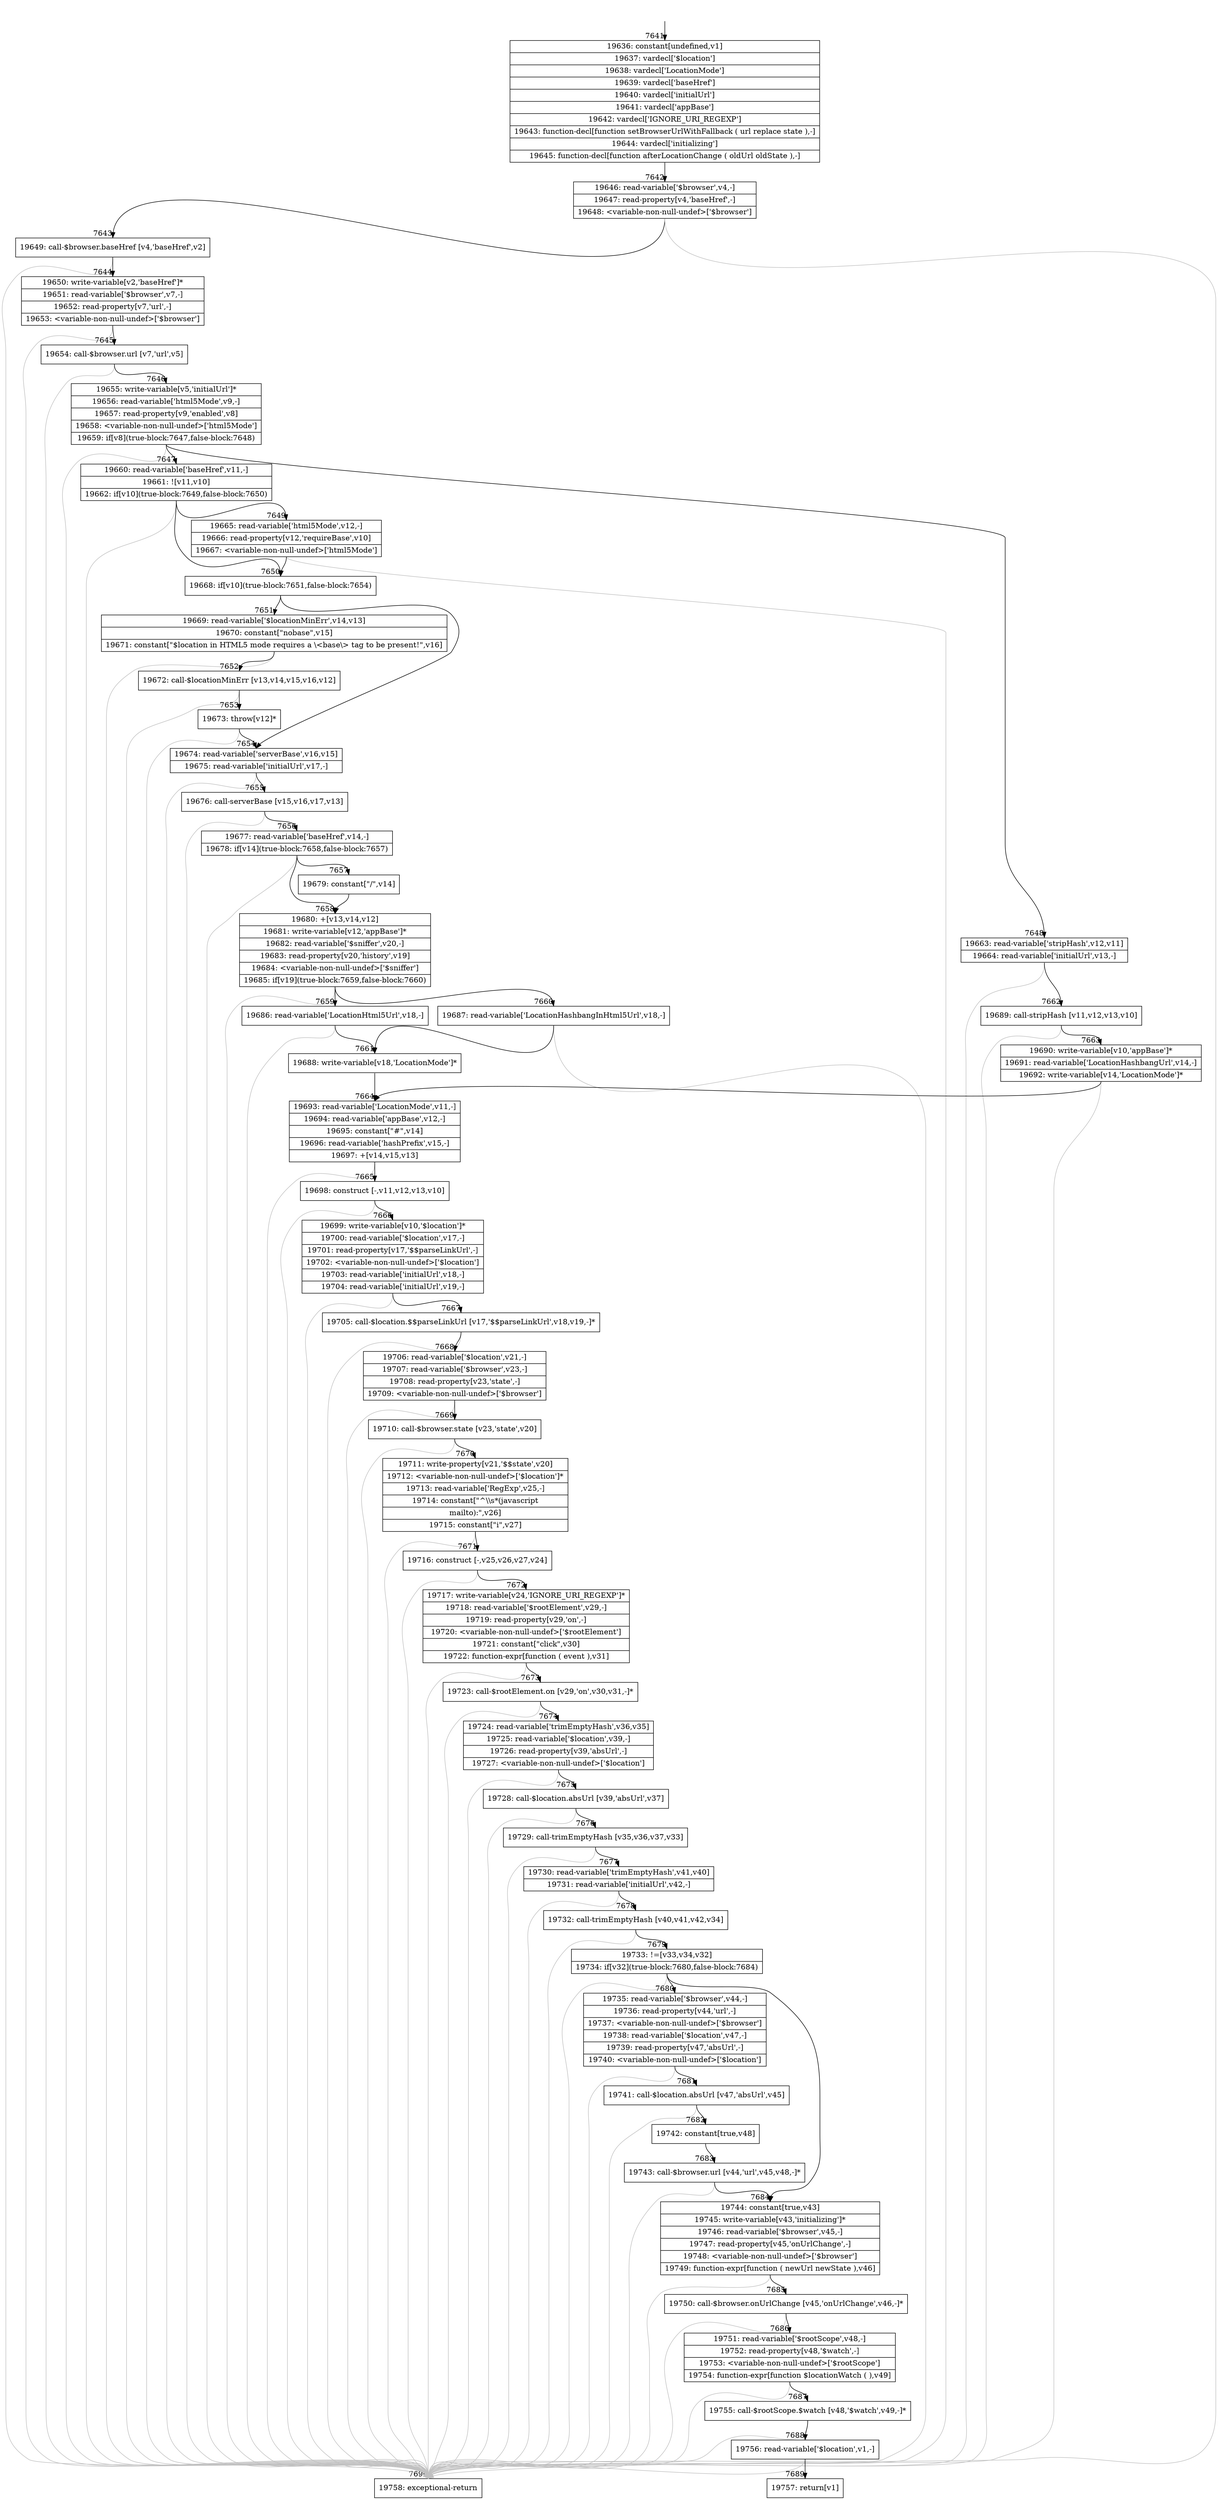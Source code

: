digraph {
rankdir="TD"
BB_entry562[shape=none,label=""];
BB_entry562 -> BB7641 [tailport=s, headport=n, headlabel="    7641"]
BB7641 [shape=record label="{19636: constant[undefined,v1]|19637: vardecl['$location']|19638: vardecl['LocationMode']|19639: vardecl['baseHref']|19640: vardecl['initialUrl']|19641: vardecl['appBase']|19642: vardecl['IGNORE_URI_REGEXP']|19643: function-decl[function setBrowserUrlWithFallback ( url replace state ),-]|19644: vardecl['initializing']|19645: function-decl[function afterLocationChange ( oldUrl oldState ),-]}" ] 
BB7641 -> BB7642 [tailport=s, headport=n, headlabel="      7642"]
BB7642 [shape=record label="{19646: read-variable['$browser',v4,-]|19647: read-property[v4,'baseHref',-]|19648: \<variable-non-null-undef\>['$browser']}" ] 
BB7642 -> BB7643 [tailport=s, headport=n, headlabel="      7643"]
BB7642 -> BB7690 [tailport=s, headport=n, color=gray, headlabel="      7690"]
BB7643 [shape=record label="{19649: call-$browser.baseHref [v4,'baseHref',v2]}" ] 
BB7643 -> BB7644 [tailport=s, headport=n, headlabel="      7644"]
BB7643 -> BB7690 [tailport=s, headport=n, color=gray]
BB7644 [shape=record label="{19650: write-variable[v2,'baseHref']*|19651: read-variable['$browser',v7,-]|19652: read-property[v7,'url',-]|19653: \<variable-non-null-undef\>['$browser']}" ] 
BB7644 -> BB7645 [tailport=s, headport=n, headlabel="      7645"]
BB7644 -> BB7690 [tailport=s, headport=n, color=gray]
BB7645 [shape=record label="{19654: call-$browser.url [v7,'url',v5]}" ] 
BB7645 -> BB7646 [tailport=s, headport=n, headlabel="      7646"]
BB7645 -> BB7690 [tailport=s, headport=n, color=gray]
BB7646 [shape=record label="{19655: write-variable[v5,'initialUrl']*|19656: read-variable['html5Mode',v9,-]|19657: read-property[v9,'enabled',v8]|19658: \<variable-non-null-undef\>['html5Mode']|19659: if[v8](true-block:7647,false-block:7648)}" ] 
BB7646 -> BB7647 [tailport=s, headport=n, headlabel="      7647"]
BB7646 -> BB7648 [tailport=s, headport=n, headlabel="      7648"]
BB7646 -> BB7690 [tailport=s, headport=n, color=gray]
BB7647 [shape=record label="{19660: read-variable['baseHref',v11,-]|19661: ![v11,v10]|19662: if[v10](true-block:7649,false-block:7650)}" ] 
BB7647 -> BB7650 [tailport=s, headport=n, headlabel="      7650"]
BB7647 -> BB7649 [tailport=s, headport=n, headlabel="      7649"]
BB7647 -> BB7690 [tailport=s, headport=n, color=gray]
BB7648 [shape=record label="{19663: read-variable['stripHash',v12,v11]|19664: read-variable['initialUrl',v13,-]}" ] 
BB7648 -> BB7662 [tailport=s, headport=n, headlabel="      7662"]
BB7648 -> BB7690 [tailport=s, headport=n, color=gray]
BB7649 [shape=record label="{19665: read-variable['html5Mode',v12,-]|19666: read-property[v12,'requireBase',v10]|19667: \<variable-non-null-undef\>['html5Mode']}" ] 
BB7649 -> BB7650 [tailport=s, headport=n]
BB7649 -> BB7690 [tailport=s, headport=n, color=gray]
BB7650 [shape=record label="{19668: if[v10](true-block:7651,false-block:7654)}" ] 
BB7650 -> BB7651 [tailport=s, headport=n, headlabel="      7651"]
BB7650 -> BB7654 [tailport=s, headport=n, headlabel="      7654"]
BB7651 [shape=record label="{19669: read-variable['$locationMinErr',v14,v13]|19670: constant[\"nobase\",v15]|19671: constant[\"$location in HTML5 mode requires a \\\<base\\\> tag to be present!\",v16]}" ] 
BB7651 -> BB7652 [tailport=s, headport=n, headlabel="      7652"]
BB7651 -> BB7690 [tailport=s, headport=n, color=gray]
BB7652 [shape=record label="{19672: call-$locationMinErr [v13,v14,v15,v16,v12]}" ] 
BB7652 -> BB7653 [tailport=s, headport=n, headlabel="      7653"]
BB7652 -> BB7690 [tailport=s, headport=n, color=gray]
BB7653 [shape=record label="{19673: throw[v12]*}" ] 
BB7653 -> BB7654 [tailport=s, headport=n]
BB7653 -> BB7690 [tailport=s, headport=n, color=gray]
BB7654 [shape=record label="{19674: read-variable['serverBase',v16,v15]|19675: read-variable['initialUrl',v17,-]}" ] 
BB7654 -> BB7655 [tailport=s, headport=n, headlabel="      7655"]
BB7654 -> BB7690 [tailport=s, headport=n, color=gray]
BB7655 [shape=record label="{19676: call-serverBase [v15,v16,v17,v13]}" ] 
BB7655 -> BB7656 [tailport=s, headport=n, headlabel="      7656"]
BB7655 -> BB7690 [tailport=s, headport=n, color=gray]
BB7656 [shape=record label="{19677: read-variable['baseHref',v14,-]|19678: if[v14](true-block:7658,false-block:7657)}" ] 
BB7656 -> BB7658 [tailport=s, headport=n, headlabel="      7658"]
BB7656 -> BB7657 [tailport=s, headport=n, headlabel="      7657"]
BB7656 -> BB7690 [tailport=s, headport=n, color=gray]
BB7657 [shape=record label="{19679: constant[\"/\",v14]}" ] 
BB7657 -> BB7658 [tailport=s, headport=n]
BB7658 [shape=record label="{19680: +[v13,v14,v12]|19681: write-variable[v12,'appBase']*|19682: read-variable['$sniffer',v20,-]|19683: read-property[v20,'history',v19]|19684: \<variable-non-null-undef\>['$sniffer']|19685: if[v19](true-block:7659,false-block:7660)}" ] 
BB7658 -> BB7659 [tailport=s, headport=n, headlabel="      7659"]
BB7658 -> BB7660 [tailport=s, headport=n, headlabel="      7660"]
BB7658 -> BB7690 [tailport=s, headport=n, color=gray]
BB7659 [shape=record label="{19686: read-variable['LocationHtml5Url',v18,-]}" ] 
BB7659 -> BB7661 [tailport=s, headport=n, headlabel="      7661"]
BB7659 -> BB7690 [tailport=s, headport=n, color=gray]
BB7660 [shape=record label="{19687: read-variable['LocationHashbangInHtml5Url',v18,-]}" ] 
BB7660 -> BB7661 [tailport=s, headport=n]
BB7660 -> BB7690 [tailport=s, headport=n, color=gray]
BB7661 [shape=record label="{19688: write-variable[v18,'LocationMode']*}" ] 
BB7661 -> BB7664 [tailport=s, headport=n, headlabel="      7664"]
BB7662 [shape=record label="{19689: call-stripHash [v11,v12,v13,v10]}" ] 
BB7662 -> BB7663 [tailport=s, headport=n, headlabel="      7663"]
BB7662 -> BB7690 [tailport=s, headport=n, color=gray]
BB7663 [shape=record label="{19690: write-variable[v10,'appBase']*|19691: read-variable['LocationHashbangUrl',v14,-]|19692: write-variable[v14,'LocationMode']*}" ] 
BB7663 -> BB7664 [tailport=s, headport=n]
BB7663 -> BB7690 [tailport=s, headport=n, color=gray]
BB7664 [shape=record label="{19693: read-variable['LocationMode',v11,-]|19694: read-variable['appBase',v12,-]|19695: constant[\"#\",v14]|19696: read-variable['hashPrefix',v15,-]|19697: +[v14,v15,v13]}" ] 
BB7664 -> BB7665 [tailport=s, headport=n, headlabel="      7665"]
BB7664 -> BB7690 [tailport=s, headport=n, color=gray]
BB7665 [shape=record label="{19698: construct [-,v11,v12,v13,v10]}" ] 
BB7665 -> BB7666 [tailport=s, headport=n, headlabel="      7666"]
BB7665 -> BB7690 [tailport=s, headport=n, color=gray]
BB7666 [shape=record label="{19699: write-variable[v10,'$location']*|19700: read-variable['$location',v17,-]|19701: read-property[v17,'$$parseLinkUrl',-]|19702: \<variable-non-null-undef\>['$location']|19703: read-variable['initialUrl',v18,-]|19704: read-variable['initialUrl',v19,-]}" ] 
BB7666 -> BB7667 [tailport=s, headport=n, headlabel="      7667"]
BB7666 -> BB7690 [tailport=s, headport=n, color=gray]
BB7667 [shape=record label="{19705: call-$location.$$parseLinkUrl [v17,'$$parseLinkUrl',v18,v19,-]*}" ] 
BB7667 -> BB7668 [tailport=s, headport=n, headlabel="      7668"]
BB7667 -> BB7690 [tailport=s, headport=n, color=gray]
BB7668 [shape=record label="{19706: read-variable['$location',v21,-]|19707: read-variable['$browser',v23,-]|19708: read-property[v23,'state',-]|19709: \<variable-non-null-undef\>['$browser']}" ] 
BB7668 -> BB7669 [tailport=s, headport=n, headlabel="      7669"]
BB7668 -> BB7690 [tailport=s, headport=n, color=gray]
BB7669 [shape=record label="{19710: call-$browser.state [v23,'state',v20]}" ] 
BB7669 -> BB7670 [tailport=s, headport=n, headlabel="      7670"]
BB7669 -> BB7690 [tailport=s, headport=n, color=gray]
BB7670 [shape=record label="{19711: write-property[v21,'$$state',v20]|19712: \<variable-non-null-undef\>['$location']*|19713: read-variable['RegExp',v25,-]|19714: constant[\"^\\\\s*(javascript|mailto):\",v26]|19715: constant[\"i\",v27]}" ] 
BB7670 -> BB7671 [tailport=s, headport=n, headlabel="      7671"]
BB7670 -> BB7690 [tailport=s, headport=n, color=gray]
BB7671 [shape=record label="{19716: construct [-,v25,v26,v27,v24]}" ] 
BB7671 -> BB7672 [tailport=s, headport=n, headlabel="      7672"]
BB7671 -> BB7690 [tailport=s, headport=n, color=gray]
BB7672 [shape=record label="{19717: write-variable[v24,'IGNORE_URI_REGEXP']*|19718: read-variable['$rootElement',v29,-]|19719: read-property[v29,'on',-]|19720: \<variable-non-null-undef\>['$rootElement']|19721: constant[\"click\",v30]|19722: function-expr[function ( event ),v31]}" ] 
BB7672 -> BB7673 [tailport=s, headport=n, headlabel="      7673"]
BB7672 -> BB7690 [tailport=s, headport=n, color=gray]
BB7673 [shape=record label="{19723: call-$rootElement.on [v29,'on',v30,v31,-]*}" ] 
BB7673 -> BB7674 [tailport=s, headport=n, headlabel="      7674"]
BB7673 -> BB7690 [tailport=s, headport=n, color=gray]
BB7674 [shape=record label="{19724: read-variable['trimEmptyHash',v36,v35]|19725: read-variable['$location',v39,-]|19726: read-property[v39,'absUrl',-]|19727: \<variable-non-null-undef\>['$location']}" ] 
BB7674 -> BB7675 [tailport=s, headport=n, headlabel="      7675"]
BB7674 -> BB7690 [tailport=s, headport=n, color=gray]
BB7675 [shape=record label="{19728: call-$location.absUrl [v39,'absUrl',v37]}" ] 
BB7675 -> BB7676 [tailport=s, headport=n, headlabel="      7676"]
BB7675 -> BB7690 [tailport=s, headport=n, color=gray]
BB7676 [shape=record label="{19729: call-trimEmptyHash [v35,v36,v37,v33]}" ] 
BB7676 -> BB7677 [tailport=s, headport=n, headlabel="      7677"]
BB7676 -> BB7690 [tailport=s, headport=n, color=gray]
BB7677 [shape=record label="{19730: read-variable['trimEmptyHash',v41,v40]|19731: read-variable['initialUrl',v42,-]}" ] 
BB7677 -> BB7678 [tailport=s, headport=n, headlabel="      7678"]
BB7677 -> BB7690 [tailport=s, headport=n, color=gray]
BB7678 [shape=record label="{19732: call-trimEmptyHash [v40,v41,v42,v34]}" ] 
BB7678 -> BB7679 [tailport=s, headport=n, headlabel="      7679"]
BB7678 -> BB7690 [tailport=s, headport=n, color=gray]
BB7679 [shape=record label="{19733: !=[v33,v34,v32]|19734: if[v32](true-block:7680,false-block:7684)}" ] 
BB7679 -> BB7680 [tailport=s, headport=n, headlabel="      7680"]
BB7679 -> BB7684 [tailport=s, headport=n, headlabel="      7684"]
BB7679 -> BB7690 [tailport=s, headport=n, color=gray]
BB7680 [shape=record label="{19735: read-variable['$browser',v44,-]|19736: read-property[v44,'url',-]|19737: \<variable-non-null-undef\>['$browser']|19738: read-variable['$location',v47,-]|19739: read-property[v47,'absUrl',-]|19740: \<variable-non-null-undef\>['$location']}" ] 
BB7680 -> BB7681 [tailport=s, headport=n, headlabel="      7681"]
BB7680 -> BB7690 [tailport=s, headport=n, color=gray]
BB7681 [shape=record label="{19741: call-$location.absUrl [v47,'absUrl',v45]}" ] 
BB7681 -> BB7682 [tailport=s, headport=n, headlabel="      7682"]
BB7681 -> BB7690 [tailport=s, headport=n, color=gray]
BB7682 [shape=record label="{19742: constant[true,v48]}" ] 
BB7682 -> BB7683 [tailport=s, headport=n, headlabel="      7683"]
BB7683 [shape=record label="{19743: call-$browser.url [v44,'url',v45,v48,-]*}" ] 
BB7683 -> BB7684 [tailport=s, headport=n]
BB7683 -> BB7690 [tailport=s, headport=n, color=gray]
BB7684 [shape=record label="{19744: constant[true,v43]|19745: write-variable[v43,'initializing']*|19746: read-variable['$browser',v45,-]|19747: read-property[v45,'onUrlChange',-]|19748: \<variable-non-null-undef\>['$browser']|19749: function-expr[function ( newUrl newState ),v46]}" ] 
BB7684 -> BB7685 [tailport=s, headport=n, headlabel="      7685"]
BB7684 -> BB7690 [tailport=s, headport=n, color=gray]
BB7685 [shape=record label="{19750: call-$browser.onUrlChange [v45,'onUrlChange',v46,-]*}" ] 
BB7685 -> BB7686 [tailport=s, headport=n, headlabel="      7686"]
BB7685 -> BB7690 [tailport=s, headport=n, color=gray]
BB7686 [shape=record label="{19751: read-variable['$rootScope',v48,-]|19752: read-property[v48,'$watch',-]|19753: \<variable-non-null-undef\>['$rootScope']|19754: function-expr[function $locationWatch ( ),v49]}" ] 
BB7686 -> BB7687 [tailport=s, headport=n, headlabel="      7687"]
BB7686 -> BB7690 [tailport=s, headport=n, color=gray]
BB7687 [shape=record label="{19755: call-$rootScope.$watch [v48,'$watch',v49,-]*}" ] 
BB7687 -> BB7688 [tailport=s, headport=n, headlabel="      7688"]
BB7687 -> BB7690 [tailport=s, headport=n, color=gray]
BB7688 [shape=record label="{19756: read-variable['$location',v1,-]}" ] 
BB7688 -> BB7689 [tailport=s, headport=n, headlabel="      7689"]
BB7688 -> BB7690 [tailport=s, headport=n, color=gray]
BB7689 [shape=record label="{19757: return[v1]}" ] 
BB7690 [shape=record label="{19758: exceptional-return}" ] 
//#$~ 12177
}
